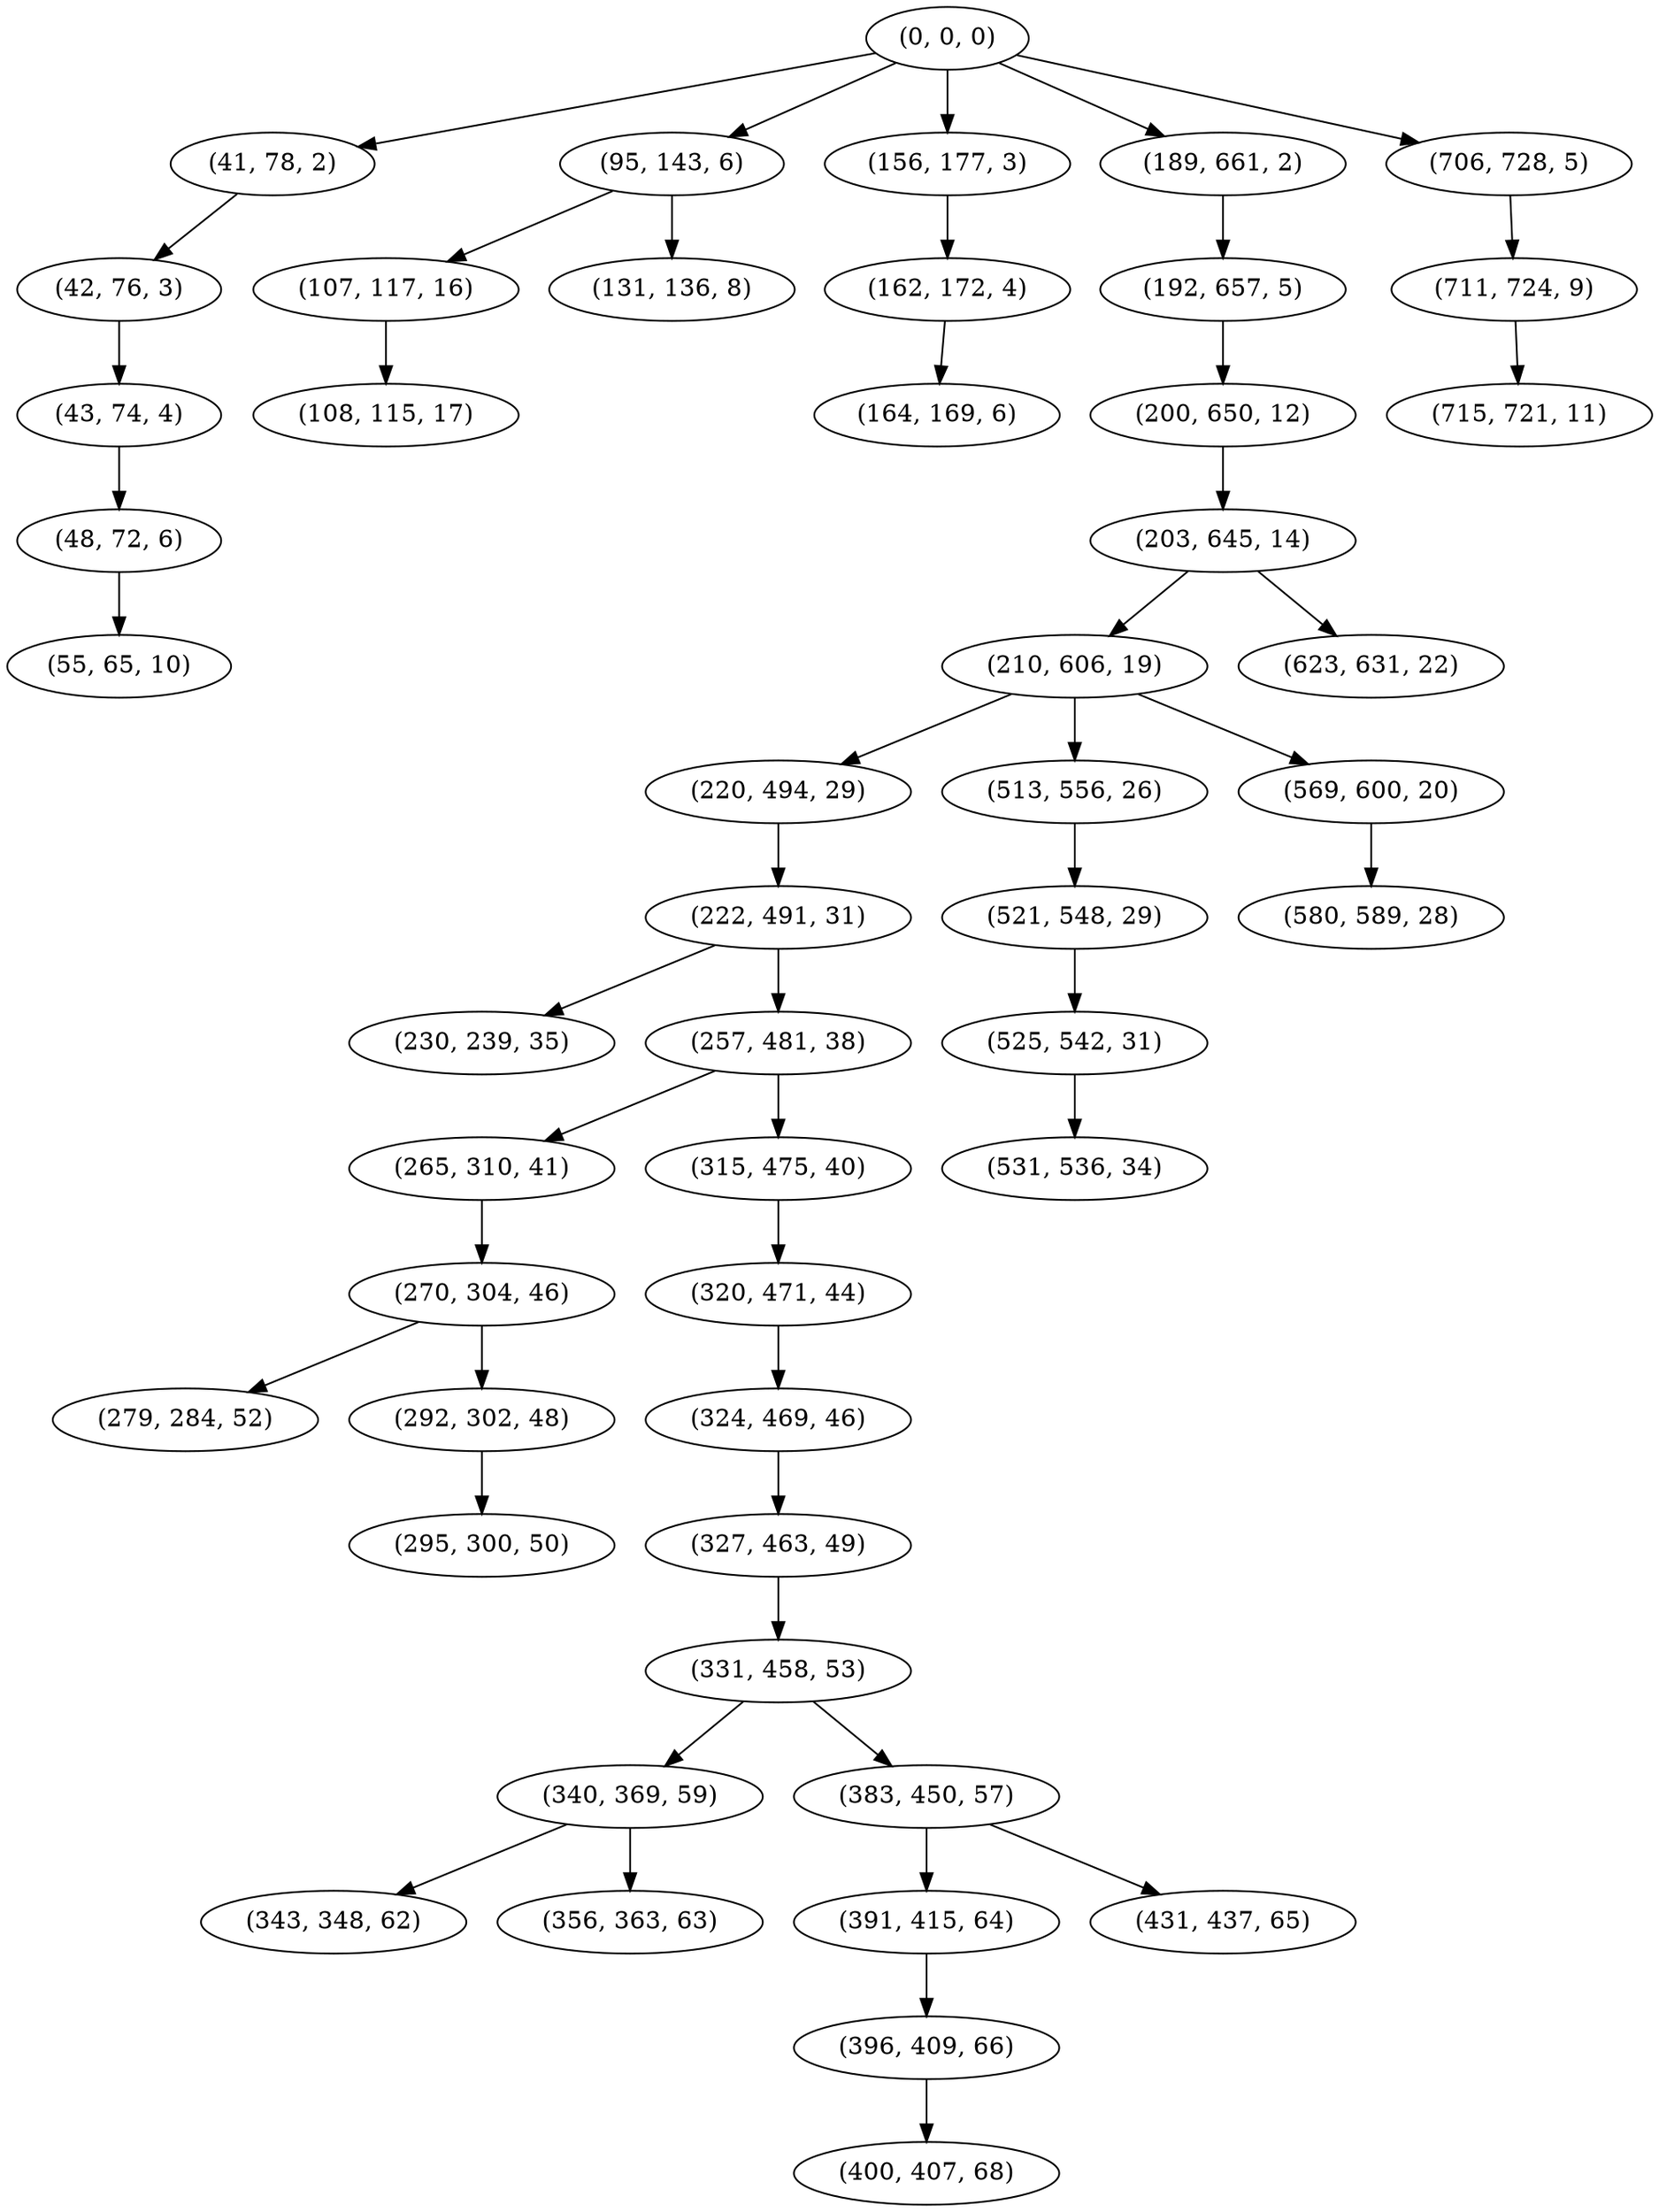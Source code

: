 digraph tree {
    "(0, 0, 0)";
    "(41, 78, 2)";
    "(42, 76, 3)";
    "(43, 74, 4)";
    "(48, 72, 6)";
    "(55, 65, 10)";
    "(95, 143, 6)";
    "(107, 117, 16)";
    "(108, 115, 17)";
    "(131, 136, 8)";
    "(156, 177, 3)";
    "(162, 172, 4)";
    "(164, 169, 6)";
    "(189, 661, 2)";
    "(192, 657, 5)";
    "(200, 650, 12)";
    "(203, 645, 14)";
    "(210, 606, 19)";
    "(220, 494, 29)";
    "(222, 491, 31)";
    "(230, 239, 35)";
    "(257, 481, 38)";
    "(265, 310, 41)";
    "(270, 304, 46)";
    "(279, 284, 52)";
    "(292, 302, 48)";
    "(295, 300, 50)";
    "(315, 475, 40)";
    "(320, 471, 44)";
    "(324, 469, 46)";
    "(327, 463, 49)";
    "(331, 458, 53)";
    "(340, 369, 59)";
    "(343, 348, 62)";
    "(356, 363, 63)";
    "(383, 450, 57)";
    "(391, 415, 64)";
    "(396, 409, 66)";
    "(400, 407, 68)";
    "(431, 437, 65)";
    "(513, 556, 26)";
    "(521, 548, 29)";
    "(525, 542, 31)";
    "(531, 536, 34)";
    "(569, 600, 20)";
    "(580, 589, 28)";
    "(623, 631, 22)";
    "(706, 728, 5)";
    "(711, 724, 9)";
    "(715, 721, 11)";
    "(0, 0, 0)" -> "(41, 78, 2)";
    "(0, 0, 0)" -> "(95, 143, 6)";
    "(0, 0, 0)" -> "(156, 177, 3)";
    "(0, 0, 0)" -> "(189, 661, 2)";
    "(0, 0, 0)" -> "(706, 728, 5)";
    "(41, 78, 2)" -> "(42, 76, 3)";
    "(42, 76, 3)" -> "(43, 74, 4)";
    "(43, 74, 4)" -> "(48, 72, 6)";
    "(48, 72, 6)" -> "(55, 65, 10)";
    "(95, 143, 6)" -> "(107, 117, 16)";
    "(95, 143, 6)" -> "(131, 136, 8)";
    "(107, 117, 16)" -> "(108, 115, 17)";
    "(156, 177, 3)" -> "(162, 172, 4)";
    "(162, 172, 4)" -> "(164, 169, 6)";
    "(189, 661, 2)" -> "(192, 657, 5)";
    "(192, 657, 5)" -> "(200, 650, 12)";
    "(200, 650, 12)" -> "(203, 645, 14)";
    "(203, 645, 14)" -> "(210, 606, 19)";
    "(203, 645, 14)" -> "(623, 631, 22)";
    "(210, 606, 19)" -> "(220, 494, 29)";
    "(210, 606, 19)" -> "(513, 556, 26)";
    "(210, 606, 19)" -> "(569, 600, 20)";
    "(220, 494, 29)" -> "(222, 491, 31)";
    "(222, 491, 31)" -> "(230, 239, 35)";
    "(222, 491, 31)" -> "(257, 481, 38)";
    "(257, 481, 38)" -> "(265, 310, 41)";
    "(257, 481, 38)" -> "(315, 475, 40)";
    "(265, 310, 41)" -> "(270, 304, 46)";
    "(270, 304, 46)" -> "(279, 284, 52)";
    "(270, 304, 46)" -> "(292, 302, 48)";
    "(292, 302, 48)" -> "(295, 300, 50)";
    "(315, 475, 40)" -> "(320, 471, 44)";
    "(320, 471, 44)" -> "(324, 469, 46)";
    "(324, 469, 46)" -> "(327, 463, 49)";
    "(327, 463, 49)" -> "(331, 458, 53)";
    "(331, 458, 53)" -> "(340, 369, 59)";
    "(331, 458, 53)" -> "(383, 450, 57)";
    "(340, 369, 59)" -> "(343, 348, 62)";
    "(340, 369, 59)" -> "(356, 363, 63)";
    "(383, 450, 57)" -> "(391, 415, 64)";
    "(383, 450, 57)" -> "(431, 437, 65)";
    "(391, 415, 64)" -> "(396, 409, 66)";
    "(396, 409, 66)" -> "(400, 407, 68)";
    "(513, 556, 26)" -> "(521, 548, 29)";
    "(521, 548, 29)" -> "(525, 542, 31)";
    "(525, 542, 31)" -> "(531, 536, 34)";
    "(569, 600, 20)" -> "(580, 589, 28)";
    "(706, 728, 5)" -> "(711, 724, 9)";
    "(711, 724, 9)" -> "(715, 721, 11)";
}
